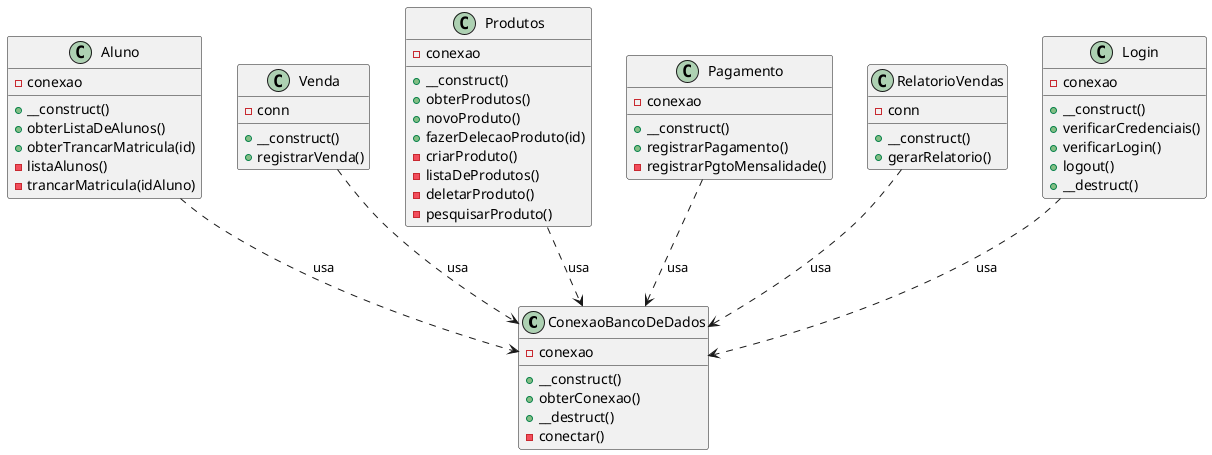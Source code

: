 @startuml
class ConexaoBancoDeDados {
    - conexao
    + __construct()
    + obterConexao()
    + __destruct()
    - conectar()
}

class Aluno {
    - conexao
    + __construct()
    + obterListaDeAlunos()
    + obterTrancarMatricula(id)
    - listaAlunos()
    - trancarMatricula(idAluno)
}

class Venda {
    - conn
    + __construct()
    + registrarVenda()
}

class Produtos {
    - conexao
    + __construct()
    + obterProdutos()
    + novoProduto()
    + fazerDelecaoProduto(id)
    - criarProduto()
    - listaDeProdutos()
    - deletarProduto()
    - pesquisarProduto()
}

class Pagamento {
    - conexao
    + __construct()
    + registrarPagamento()
    - registrarPgtoMensalidade()
}

class RelatorioVendas {
    - conn
    + __construct()
    + gerarRelatorio()
}

class Login {
    - conexao
    + __construct()
    + verificarCredenciais()
    + verificarLogin()
    + logout()
    + __destruct()
}

Aluno ..> ConexaoBancoDeDados : usa
Venda ..> ConexaoBancoDeDados : usa
Produtos ..> ConexaoBancoDeDados : usa
Pagamento ..> ConexaoBancoDeDados : usa
RelatorioVendas ..> ConexaoBancoDeDados : usa
Login ..> ConexaoBancoDeDados : usa
@enduml
